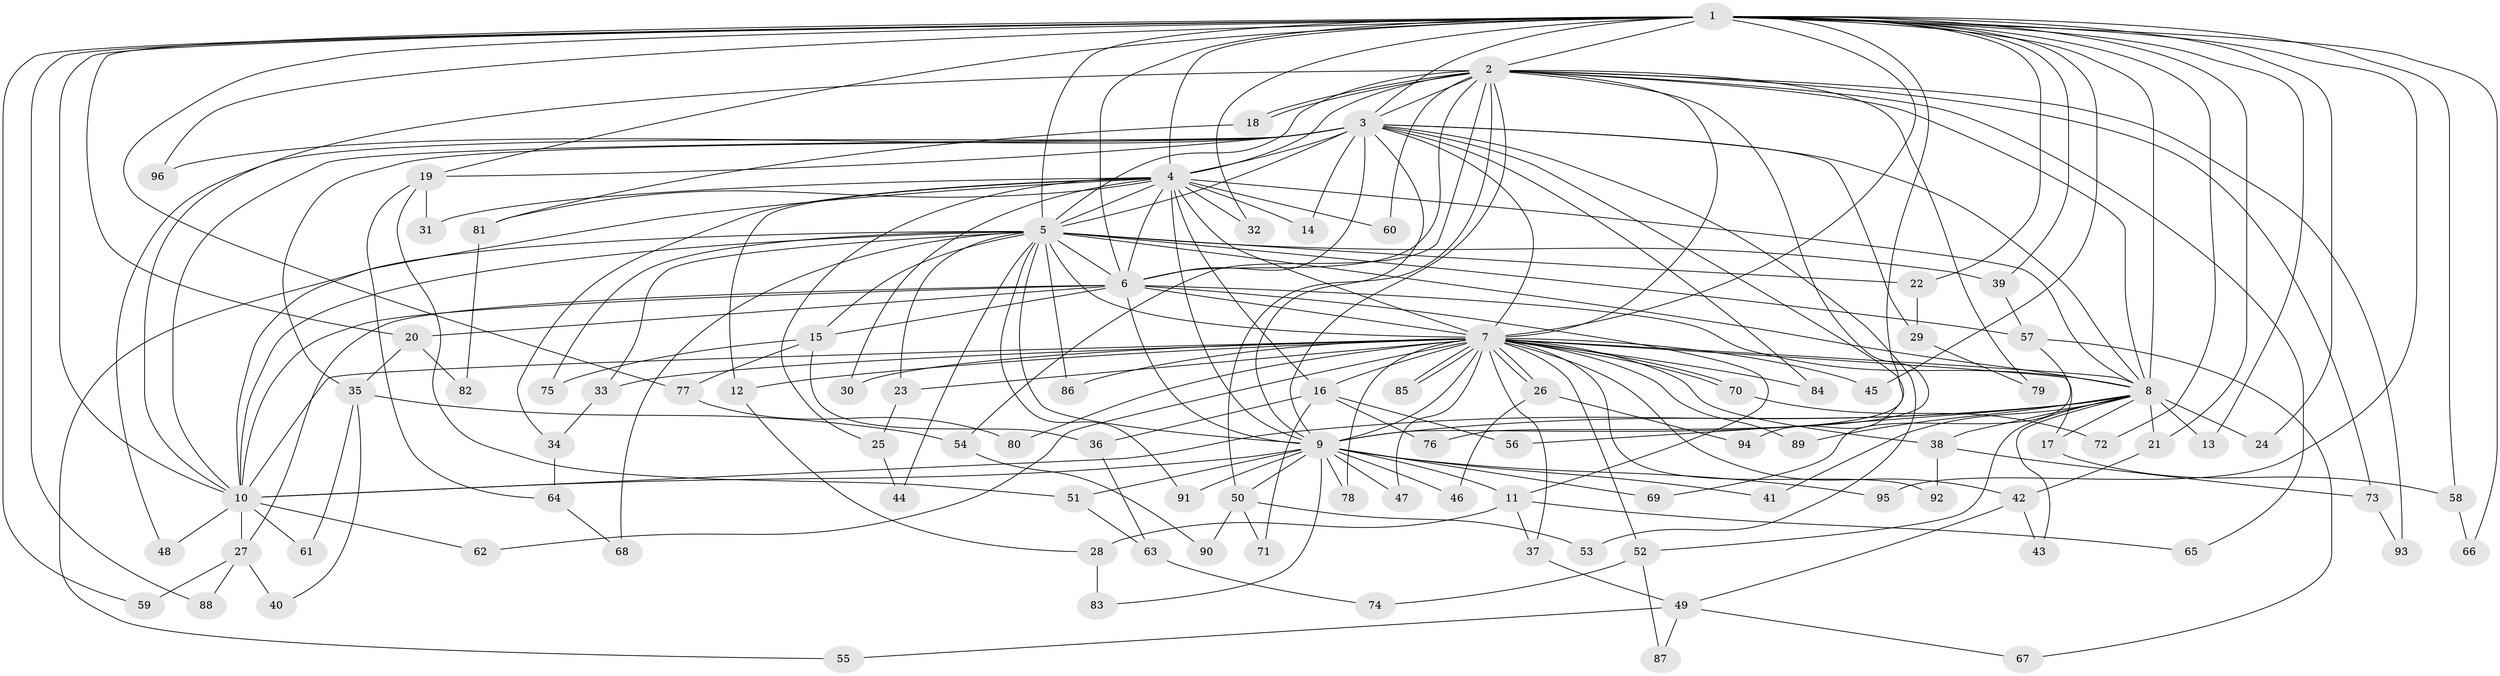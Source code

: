 // coarse degree distribution, {13: 0.10714285714285714, 22: 0.03571428571428571, 11: 0.03571428571428571, 14: 0.03571428571428571, 10: 0.03571428571428571, 4: 0.25, 2: 0.2857142857142857, 3: 0.14285714285714285, 5: 0.03571428571428571, 1: 0.03571428571428571}
// Generated by graph-tools (version 1.1) at 2025/17/03/04/25 18:17:56]
// undirected, 96 vertices, 217 edges
graph export_dot {
graph [start="1"]
  node [color=gray90,style=filled];
  1;
  2;
  3;
  4;
  5;
  6;
  7;
  8;
  9;
  10;
  11;
  12;
  13;
  14;
  15;
  16;
  17;
  18;
  19;
  20;
  21;
  22;
  23;
  24;
  25;
  26;
  27;
  28;
  29;
  30;
  31;
  32;
  33;
  34;
  35;
  36;
  37;
  38;
  39;
  40;
  41;
  42;
  43;
  44;
  45;
  46;
  47;
  48;
  49;
  50;
  51;
  52;
  53;
  54;
  55;
  56;
  57;
  58;
  59;
  60;
  61;
  62;
  63;
  64;
  65;
  66;
  67;
  68;
  69;
  70;
  71;
  72;
  73;
  74;
  75;
  76;
  77;
  78;
  79;
  80;
  81;
  82;
  83;
  84;
  85;
  86;
  87;
  88;
  89;
  90;
  91;
  92;
  93;
  94;
  95;
  96;
  1 -- 2;
  1 -- 3;
  1 -- 4;
  1 -- 5;
  1 -- 6;
  1 -- 7;
  1 -- 8;
  1 -- 9;
  1 -- 10;
  1 -- 13;
  1 -- 19;
  1 -- 20;
  1 -- 21;
  1 -- 22;
  1 -- 24;
  1 -- 32;
  1 -- 39;
  1 -- 45;
  1 -- 58;
  1 -- 59;
  1 -- 66;
  1 -- 72;
  1 -- 77;
  1 -- 88;
  1 -- 95;
  1 -- 96;
  2 -- 3;
  2 -- 4;
  2 -- 5;
  2 -- 6;
  2 -- 7;
  2 -- 8;
  2 -- 9;
  2 -- 10;
  2 -- 18;
  2 -- 18;
  2 -- 50;
  2 -- 54;
  2 -- 60;
  2 -- 65;
  2 -- 73;
  2 -- 76;
  2 -- 79;
  2 -- 93;
  3 -- 4;
  3 -- 5;
  3 -- 6;
  3 -- 7;
  3 -- 8;
  3 -- 9;
  3 -- 10;
  3 -- 14;
  3 -- 19;
  3 -- 29;
  3 -- 35;
  3 -- 48;
  3 -- 53;
  3 -- 84;
  3 -- 94;
  3 -- 96;
  4 -- 5;
  4 -- 6;
  4 -- 7;
  4 -- 8;
  4 -- 9;
  4 -- 10;
  4 -- 12;
  4 -- 14;
  4 -- 16;
  4 -- 25;
  4 -- 30;
  4 -- 31;
  4 -- 32;
  4 -- 34;
  4 -- 60;
  4 -- 81;
  5 -- 6;
  5 -- 7;
  5 -- 8;
  5 -- 9;
  5 -- 10;
  5 -- 15;
  5 -- 22;
  5 -- 23;
  5 -- 33;
  5 -- 39;
  5 -- 44;
  5 -- 55;
  5 -- 57;
  5 -- 68;
  5 -- 75;
  5 -- 86;
  5 -- 91;
  6 -- 7;
  6 -- 8;
  6 -- 9;
  6 -- 10;
  6 -- 11;
  6 -- 15;
  6 -- 20;
  6 -- 27;
  7 -- 8;
  7 -- 9;
  7 -- 10;
  7 -- 12;
  7 -- 16;
  7 -- 17;
  7 -- 23;
  7 -- 26;
  7 -- 26;
  7 -- 30;
  7 -- 33;
  7 -- 37;
  7 -- 38;
  7 -- 42;
  7 -- 45;
  7 -- 47;
  7 -- 52;
  7 -- 62;
  7 -- 70;
  7 -- 70;
  7 -- 78;
  7 -- 80;
  7 -- 84;
  7 -- 85;
  7 -- 85;
  7 -- 86;
  7 -- 89;
  7 -- 92;
  8 -- 9;
  8 -- 10;
  8 -- 13;
  8 -- 17;
  8 -- 21;
  8 -- 24;
  8 -- 38;
  8 -- 41;
  8 -- 43;
  8 -- 52;
  8 -- 56;
  8 -- 89;
  9 -- 10;
  9 -- 11;
  9 -- 41;
  9 -- 46;
  9 -- 47;
  9 -- 50;
  9 -- 51;
  9 -- 69;
  9 -- 78;
  9 -- 83;
  9 -- 91;
  9 -- 95;
  10 -- 27;
  10 -- 48;
  10 -- 61;
  10 -- 62;
  11 -- 28;
  11 -- 37;
  11 -- 65;
  12 -- 28;
  15 -- 36;
  15 -- 75;
  15 -- 77;
  16 -- 36;
  16 -- 56;
  16 -- 71;
  16 -- 76;
  17 -- 58;
  18 -- 81;
  19 -- 31;
  19 -- 51;
  19 -- 64;
  20 -- 35;
  20 -- 82;
  21 -- 42;
  22 -- 29;
  23 -- 25;
  25 -- 44;
  26 -- 46;
  26 -- 94;
  27 -- 40;
  27 -- 59;
  27 -- 88;
  28 -- 83;
  29 -- 79;
  33 -- 34;
  34 -- 64;
  35 -- 40;
  35 -- 54;
  35 -- 61;
  36 -- 63;
  37 -- 49;
  38 -- 73;
  38 -- 92;
  39 -- 57;
  42 -- 43;
  42 -- 49;
  49 -- 55;
  49 -- 67;
  49 -- 87;
  50 -- 53;
  50 -- 71;
  50 -- 90;
  51 -- 63;
  52 -- 74;
  52 -- 87;
  54 -- 90;
  57 -- 67;
  57 -- 69;
  58 -- 66;
  63 -- 74;
  64 -- 68;
  70 -- 72;
  73 -- 93;
  77 -- 80;
  81 -- 82;
}
